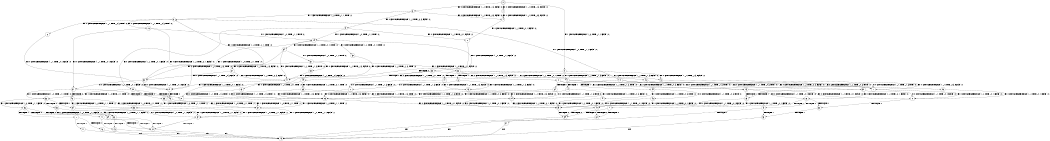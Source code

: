 digraph BCG {
size = "7, 10.5";
center = TRUE;
node [shape = circle];
0 [peripheries = 2];
0 -> 1 [label = "EX !0 !ATOMIC_EXCH_BRANCH (1, +1, TRUE, +1, 3, FALSE) !:0:"];
0 -> 2 [label = "EX !1 !ATOMIC_EXCH_BRANCH (1, +0, TRUE, +1, 1, FALSE) !:0:"];
0 -> 3 [label = "EX !0 !ATOMIC_EXCH_BRANCH (1, +1, TRUE, +1, 3, FALSE) !:0:"];
1 -> 4 [label = "EX !0 !ATOMIC_EXCH_BRANCH (1, +1, TRUE, +0, 3, FALSE) !:0:"];
2 -> 5 [label = "EX !0 !ATOMIC_EXCH_BRANCH (1, +1, TRUE, +1, 3, FALSE) !:0:"];
2 -> 6 [label = "TERMINATE !1"];
2 -> 7 [label = "EX !0 !ATOMIC_EXCH_BRANCH (1, +1, TRUE, +1, 3, FALSE) !:0:"];
3 -> 4 [label = "EX !0 !ATOMIC_EXCH_BRANCH (1, +1, TRUE, +0, 3, FALSE) !:0:"];
3 -> 8 [label = "EX !1 !ATOMIC_EXCH_BRANCH (1, +0, TRUE, +1, 1, TRUE) !:0:"];
3 -> 9 [label = "EX !0 !ATOMIC_EXCH_BRANCH (1, +1, TRUE, +0, 3, FALSE) !:0:"];
4 -> 10 [label = "EX !0 !ATOMIC_EXCH_BRANCH (1, +1, TRUE, +0, 1, FALSE) !:0:"];
5 -> 11 [label = "EX !0 !ATOMIC_EXCH_BRANCH (1, +1, TRUE, +0, 3, FALSE) !:0:"];
6 -> 12 [label = "EX !0 !ATOMIC_EXCH_BRANCH (1, +1, TRUE, +1, 3, FALSE) !:0:"];
6 -> 13 [label = "EX !0 !ATOMIC_EXCH_BRANCH (1, +1, TRUE, +1, 3, FALSE) !:0:"];
7 -> 11 [label = "EX !0 !ATOMIC_EXCH_BRANCH (1, +1, TRUE, +0, 3, FALSE) !:0:"];
7 -> 14 [label = "TERMINATE !1"];
7 -> 15 [label = "EX !0 !ATOMIC_EXCH_BRANCH (1, +1, TRUE, +0, 3, FALSE) !:0:"];
8 -> 16 [label = "EX !0 !ATOMIC_EXCH_BRANCH (1, +1, TRUE, +0, 3, TRUE) !:0:"];
8 -> 17 [label = "EX !1 !ATOMIC_EXCH_BRANCH (1, +0, TRUE, +1, 1, FALSE) !:0:"];
8 -> 18 [label = "EX !0 !ATOMIC_EXCH_BRANCH (1, +1, TRUE, +0, 3, TRUE) !:0:"];
9 -> 10 [label = "EX !0 !ATOMIC_EXCH_BRANCH (1, +1, TRUE, +0, 1, FALSE) !:0:"];
9 -> 19 [label = "EX !1 !ATOMIC_EXCH_BRANCH (1, +0, TRUE, +1, 1, TRUE) !:0:"];
9 -> 20 [label = "EX !0 !ATOMIC_EXCH_BRANCH (1, +1, TRUE, +0, 1, FALSE) !:0:"];
10 -> 21 [label = "TERMINATE !0"];
11 -> 22 [label = "EX !0 !ATOMIC_EXCH_BRANCH (1, +1, TRUE, +0, 1, FALSE) !:0:"];
12 -> 23 [label = "EX !0 !ATOMIC_EXCH_BRANCH (1, +1, TRUE, +0, 3, FALSE) !:0:"];
13 -> 23 [label = "EX !0 !ATOMIC_EXCH_BRANCH (1, +1, TRUE, +0, 3, FALSE) !:0:"];
13 -> 24 [label = "EX !0 !ATOMIC_EXCH_BRANCH (1, +1, TRUE, +0, 3, FALSE) !:0:"];
14 -> 23 [label = "EX !0 !ATOMIC_EXCH_BRANCH (1, +1, TRUE, +0, 3, FALSE) !:0:"];
14 -> 24 [label = "EX !0 !ATOMIC_EXCH_BRANCH (1, +1, TRUE, +0, 3, FALSE) !:0:"];
15 -> 22 [label = "EX !0 !ATOMIC_EXCH_BRANCH (1, +1, TRUE, +0, 1, FALSE) !:0:"];
15 -> 25 [label = "TERMINATE !1"];
15 -> 26 [label = "EX !0 !ATOMIC_EXCH_BRANCH (1, +1, TRUE, +0, 1, FALSE) !:0:"];
16 -> 27 [label = "EX !0 !ATOMIC_EXCH_BRANCH (1, +1, TRUE, +0, 1, FALSE) !:0:"];
17 -> 28 [label = "EX !0 !ATOMIC_EXCH_BRANCH (1, +1, TRUE, +0, 3, TRUE) !:0:"];
17 -> 29 [label = "TERMINATE !1"];
17 -> 30 [label = "EX !0 !ATOMIC_EXCH_BRANCH (1, +1, TRUE, +0, 3, TRUE) !:0:"];
18 -> 27 [label = "EX !0 !ATOMIC_EXCH_BRANCH (1, +1, TRUE, +0, 1, FALSE) !:0:"];
18 -> 19 [label = "EX !1 !ATOMIC_EXCH_BRANCH (1, +0, TRUE, +1, 1, TRUE) !:0:"];
18 -> 31 [label = "EX !0 !ATOMIC_EXCH_BRANCH (1, +1, TRUE, +0, 1, FALSE) !:0:"];
19 -> 32 [label = "EX !0 !ATOMIC_EXCH_BRANCH (1, +1, TRUE, +0, 1, TRUE) !:0:"];
19 -> 33 [label = "EX !1 !ATOMIC_EXCH_BRANCH (1, +0, TRUE, +1, 1, FALSE) !:0:"];
19 -> 34 [label = "EX !0 !ATOMIC_EXCH_BRANCH (1, +1, TRUE, +0, 1, TRUE) !:0:"];
20 -> 21 [label = "TERMINATE !0"];
20 -> 35 [label = "TERMINATE !0"];
20 -> 36 [label = "EX !1 !ATOMIC_EXCH_BRANCH (1, +0, TRUE, +1, 1, TRUE) !:0:"];
21 -> 37 [label = "EX !1 !ATOMIC_EXCH_BRANCH (1, +0, TRUE, +1, 1, TRUE) !:1:"];
22 -> 38 [label = "TERMINATE !0"];
23 -> 39 [label = "EX !0 !ATOMIC_EXCH_BRANCH (1, +1, TRUE, +0, 1, FALSE) !:0:"];
24 -> 39 [label = "EX !0 !ATOMIC_EXCH_BRANCH (1, +1, TRUE, +0, 1, FALSE) !:0:"];
24 -> 40 [label = "EX !0 !ATOMIC_EXCH_BRANCH (1, +1, TRUE, +0, 1, FALSE) !:0:"];
25 -> 39 [label = "EX !0 !ATOMIC_EXCH_BRANCH (1, +1, TRUE, +0, 1, FALSE) !:0:"];
25 -> 40 [label = "EX !0 !ATOMIC_EXCH_BRANCH (1, +1, TRUE, +0, 1, FALSE) !:0:"];
26 -> 38 [label = "TERMINATE !0"];
26 -> 41 [label = "TERMINATE !1"];
26 -> 42 [label = "TERMINATE !0"];
27 -> 43 [label = "TERMINATE !0"];
28 -> 22 [label = "EX !0 !ATOMIC_EXCH_BRANCH (1, +1, TRUE, +0, 1, FALSE) !:0:"];
29 -> 44 [label = "EX !0 !ATOMIC_EXCH_BRANCH (1, +1, TRUE, +0, 3, TRUE) !:0:"];
29 -> 45 [label = "EX !0 !ATOMIC_EXCH_BRANCH (1, +1, TRUE, +0, 3, TRUE) !:0:"];
30 -> 22 [label = "EX !0 !ATOMIC_EXCH_BRANCH (1, +1, TRUE, +0, 1, FALSE) !:0:"];
30 -> 25 [label = "TERMINATE !1"];
30 -> 26 [label = "EX !0 !ATOMIC_EXCH_BRANCH (1, +1, TRUE, +0, 1, FALSE) !:0:"];
31 -> 43 [label = "TERMINATE !0"];
31 -> 46 [label = "TERMINATE !0"];
31 -> 36 [label = "EX !1 !ATOMIC_EXCH_BRANCH (1, +0, TRUE, +1, 1, TRUE) !:0:"];
32 -> 47 [label = "EX !0 !ATOMIC_EXCH_BRANCH (1, +1, TRUE, +1, 3, TRUE) !:0:"];
33 -> 48 [label = "EX !0 !ATOMIC_EXCH_BRANCH (1, +1, TRUE, +0, 1, TRUE) !:0:"];
33 -> 49 [label = "TERMINATE !1"];
33 -> 50 [label = "EX !0 !ATOMIC_EXCH_BRANCH (1, +1, TRUE, +0, 1, TRUE) !:0:"];
34 -> 47 [label = "EX !0 !ATOMIC_EXCH_BRANCH (1, +1, TRUE, +1, 3, TRUE) !:0:"];
34 -> 51 [label = "EX !1 !ATOMIC_EXCH_BRANCH (1, +0, TRUE, +1, 1, TRUE) !:0:"];
34 -> 52 [label = "EX !0 !ATOMIC_EXCH_BRANCH (1, +1, TRUE, +1, 3, TRUE) !:0:"];
35 -> 37 [label = "EX !1 !ATOMIC_EXCH_BRANCH (1, +0, TRUE, +1, 1, TRUE) !:1:"];
35 -> 53 [label = "EX !1 !ATOMIC_EXCH_BRANCH (1, +0, TRUE, +1, 1, TRUE) !:1:"];
36 -> 54 [label = "TERMINATE !0"];
36 -> 55 [label = "TERMINATE !0"];
36 -> 56 [label = "EX !1 !ATOMIC_EXCH_BRANCH (1, +0, TRUE, +1, 1, FALSE) !:0:"];
37 -> 57 [label = "EX !1 !ATOMIC_EXCH_BRANCH (1, +0, TRUE, +1, 1, FALSE) !:1:"];
38 -> 58 [label = "TERMINATE !1"];
39 -> 59 [label = "TERMINATE !0"];
40 -> 59 [label = "TERMINATE !0"];
40 -> 60 [label = "TERMINATE !0"];
41 -> 59 [label = "TERMINATE !0"];
41 -> 60 [label = "TERMINATE !0"];
42 -> 58 [label = "TERMINATE !1"];
42 -> 61 [label = "TERMINATE !1"];
43 -> 37 [label = "EX !1 !ATOMIC_EXCH_BRANCH (1, +0, TRUE, +1, 1, TRUE) !:1:"];
44 -> 39 [label = "EX !0 !ATOMIC_EXCH_BRANCH (1, +1, TRUE, +0, 1, FALSE) !:0:"];
45 -> 39 [label = "EX !0 !ATOMIC_EXCH_BRANCH (1, +1, TRUE, +0, 1, FALSE) !:0:"];
45 -> 40 [label = "EX !0 !ATOMIC_EXCH_BRANCH (1, +1, TRUE, +0, 1, FALSE) !:0:"];
46 -> 37 [label = "EX !1 !ATOMIC_EXCH_BRANCH (1, +0, TRUE, +1, 1, TRUE) !:1:"];
46 -> 53 [label = "EX !1 !ATOMIC_EXCH_BRANCH (1, +0, TRUE, +1, 1, TRUE) !:1:"];
47 -> 27 [label = "EX !0 !ATOMIC_EXCH_BRANCH (1, +1, TRUE, +0, 1, FALSE) !:0:"];
48 -> 11 [label = "EX !0 !ATOMIC_EXCH_BRANCH (1, +1, TRUE, +1, 3, TRUE) !:0:"];
49 -> 62 [label = "EX !0 !ATOMIC_EXCH_BRANCH (1, +1, TRUE, +0, 1, TRUE) !:0:"];
49 -> 63 [label = "EX !0 !ATOMIC_EXCH_BRANCH (1, +1, TRUE, +0, 1, TRUE) !:0:"];
50 -> 11 [label = "EX !0 !ATOMIC_EXCH_BRANCH (1, +1, TRUE, +1, 3, TRUE) !:0:"];
50 -> 64 [label = "TERMINATE !1"];
50 -> 15 [label = "EX !0 !ATOMIC_EXCH_BRANCH (1, +1, TRUE, +1, 3, TRUE) !:0:"];
51 -> 65 [label = "EX !0 !ATOMIC_EXCH_BRANCH (1, +1, TRUE, +1, 3, FALSE) !:0:"];
51 -> 66 [label = "EX !1 !ATOMIC_EXCH_BRANCH (1, +0, TRUE, +1, 1, FALSE) !:0:"];
51 -> 67 [label = "EX !0 !ATOMIC_EXCH_BRANCH (1, +1, TRUE, +1, 3, FALSE) !:0:"];
52 -> 27 [label = "EX !0 !ATOMIC_EXCH_BRANCH (1, +1, TRUE, +0, 1, FALSE) !:0:"];
52 -> 19 [label = "EX !1 !ATOMIC_EXCH_BRANCH (1, +0, TRUE, +1, 1, TRUE) !:0:"];
52 -> 31 [label = "EX !0 !ATOMIC_EXCH_BRANCH (1, +1, TRUE, +0, 1, FALSE) !:0:"];
53 -> 57 [label = "EX !1 !ATOMIC_EXCH_BRANCH (1, +0, TRUE, +1, 1, FALSE) !:1:"];
53 -> 68 [label = "EX !1 !ATOMIC_EXCH_BRANCH (1, +0, TRUE, +1, 1, FALSE) !:1:"];
54 -> 57 [label = "EX !1 !ATOMIC_EXCH_BRANCH (1, +0, TRUE, +1, 1, FALSE) !:1:"];
55 -> 57 [label = "EX !1 !ATOMIC_EXCH_BRANCH (1, +0, TRUE, +1, 1, FALSE) !:1:"];
55 -> 68 [label = "EX !1 !ATOMIC_EXCH_BRANCH (1, +0, TRUE, +1, 1, FALSE) !:1:"];
56 -> 69 [label = "TERMINATE !0"];
56 -> 70 [label = "TERMINATE !1"];
56 -> 71 [label = "TERMINATE !0"];
57 -> 72 [label = "TERMINATE !1"];
58 -> 73 [label = "exit"];
59 -> 73 [label = "exit"];
60 -> 73 [label = "exit"];
61 -> 73 [label = "exit"];
62 -> 23 [label = "EX !0 !ATOMIC_EXCH_BRANCH (1, +1, TRUE, +1, 3, TRUE) !:0:"];
63 -> 23 [label = "EX !0 !ATOMIC_EXCH_BRANCH (1, +1, TRUE, +1, 3, TRUE) !:0:"];
63 -> 24 [label = "EX !0 !ATOMIC_EXCH_BRANCH (1, +1, TRUE, +1, 3, TRUE) !:0:"];
64 -> 23 [label = "EX !0 !ATOMIC_EXCH_BRANCH (1, +1, TRUE, +1, 3, TRUE) !:0:"];
64 -> 24 [label = "EX !0 !ATOMIC_EXCH_BRANCH (1, +1, TRUE, +1, 3, TRUE) !:0:"];
65 -> 47 [label = "EX !0 !ATOMIC_EXCH_BRANCH (1, +1, TRUE, +0, 3, FALSE) !:0:"];
66 -> 5 [label = "EX !0 !ATOMIC_EXCH_BRANCH (1, +1, TRUE, +1, 3, FALSE) !:0:"];
66 -> 74 [label = "TERMINATE !1"];
66 -> 7 [label = "EX !0 !ATOMIC_EXCH_BRANCH (1, +1, TRUE, +1, 3, FALSE) !:0:"];
67 -> 47 [label = "EX !0 !ATOMIC_EXCH_BRANCH (1, +1, TRUE, +0, 3, FALSE) !:0:"];
67 -> 8 [label = "EX !1 !ATOMIC_EXCH_BRANCH (1, +0, TRUE, +1, 1, TRUE) !:0:"];
67 -> 52 [label = "EX !0 !ATOMIC_EXCH_BRANCH (1, +1, TRUE, +0, 3, FALSE) !:0:"];
68 -> 72 [label = "TERMINATE !1"];
68 -> 75 [label = "TERMINATE !1"];
69 -> 72 [label = "TERMINATE !1"];
70 -> 76 [label = "TERMINATE !0"];
70 -> 77 [label = "TERMINATE !0"];
71 -> 72 [label = "TERMINATE !1"];
71 -> 75 [label = "TERMINATE !1"];
72 -> 73 [label = "exit"];
74 -> 12 [label = "EX !0 !ATOMIC_EXCH_BRANCH (1, +1, TRUE, +1, 3, FALSE) !:0:"];
74 -> 13 [label = "EX !0 !ATOMIC_EXCH_BRANCH (1, +1, TRUE, +1, 3, FALSE) !:0:"];
75 -> 73 [label = "exit"];
76 -> 73 [label = "exit"];
77 -> 73 [label = "exit"];
}
